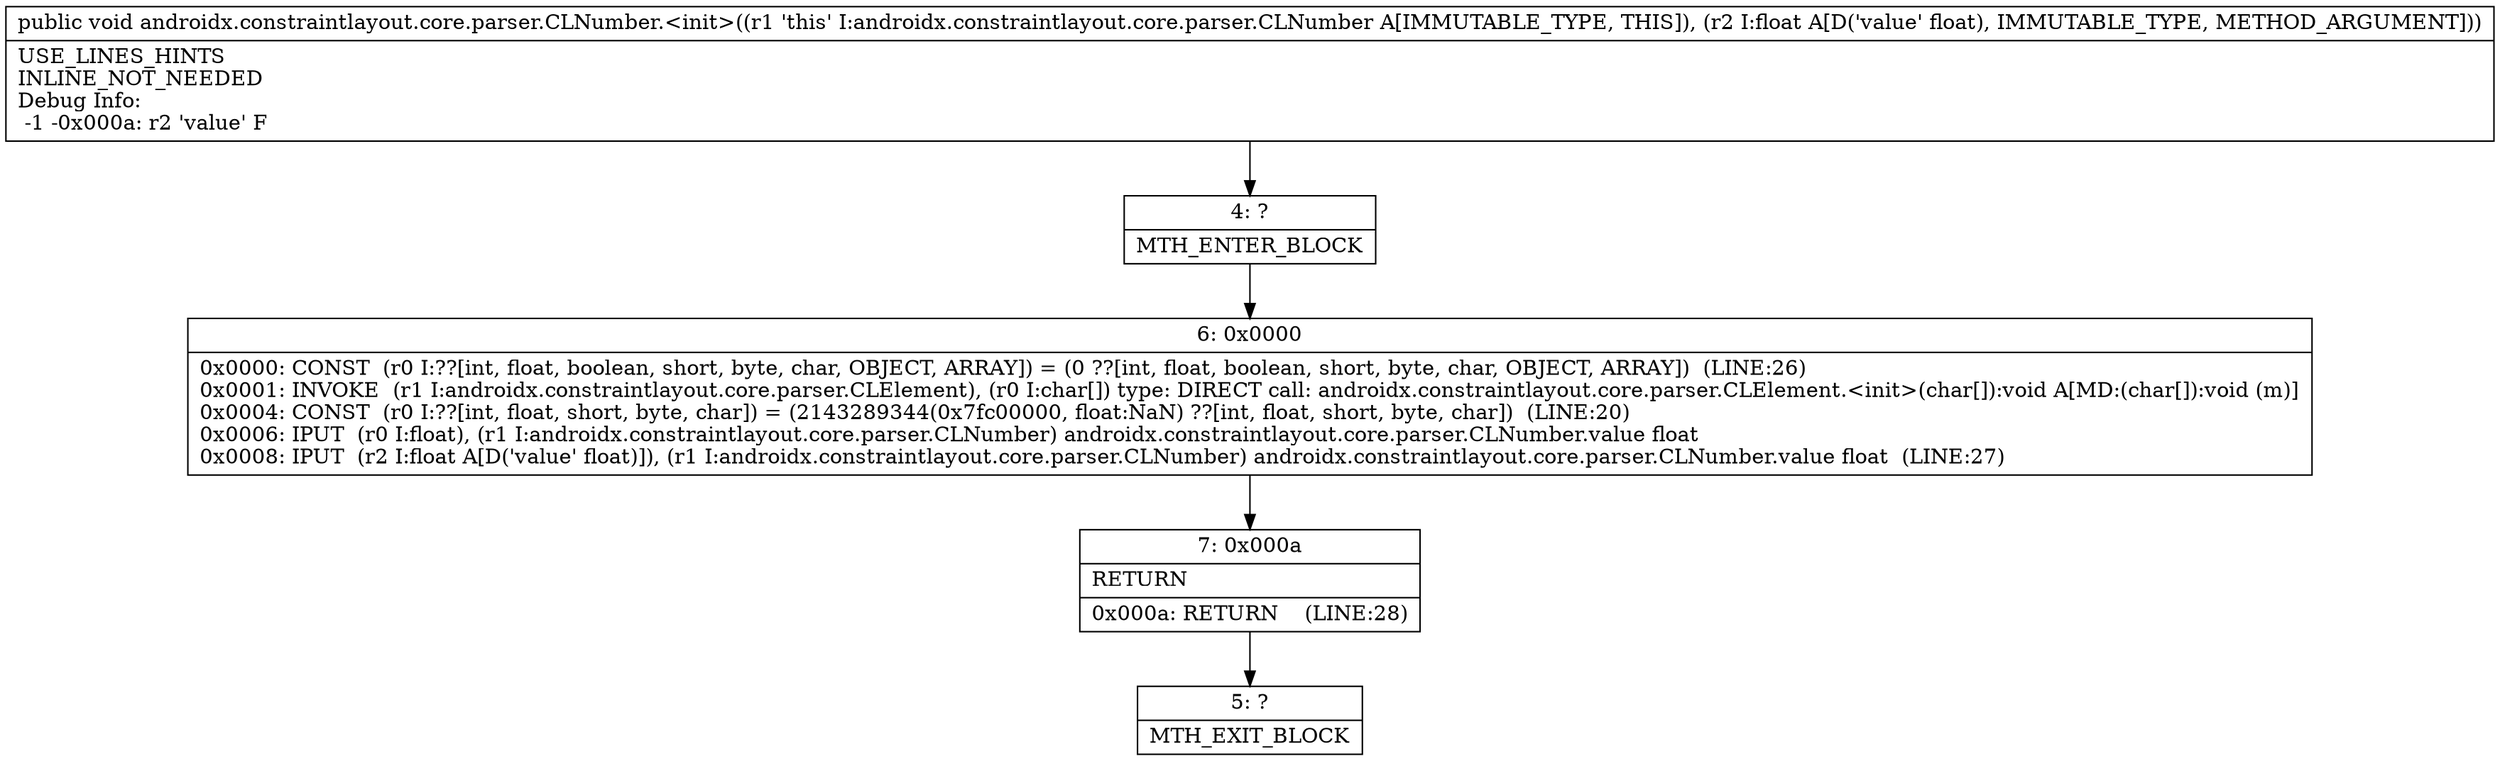 digraph "CFG forandroidx.constraintlayout.core.parser.CLNumber.\<init\>(F)V" {
Node_4 [shape=record,label="{4\:\ ?|MTH_ENTER_BLOCK\l}"];
Node_6 [shape=record,label="{6\:\ 0x0000|0x0000: CONST  (r0 I:??[int, float, boolean, short, byte, char, OBJECT, ARRAY]) = (0 ??[int, float, boolean, short, byte, char, OBJECT, ARRAY])  (LINE:26)\l0x0001: INVOKE  (r1 I:androidx.constraintlayout.core.parser.CLElement), (r0 I:char[]) type: DIRECT call: androidx.constraintlayout.core.parser.CLElement.\<init\>(char[]):void A[MD:(char[]):void (m)]\l0x0004: CONST  (r0 I:??[int, float, short, byte, char]) = (2143289344(0x7fc00000, float:NaN) ??[int, float, short, byte, char])  (LINE:20)\l0x0006: IPUT  (r0 I:float), (r1 I:androidx.constraintlayout.core.parser.CLNumber) androidx.constraintlayout.core.parser.CLNumber.value float \l0x0008: IPUT  (r2 I:float A[D('value' float)]), (r1 I:androidx.constraintlayout.core.parser.CLNumber) androidx.constraintlayout.core.parser.CLNumber.value float  (LINE:27)\l}"];
Node_7 [shape=record,label="{7\:\ 0x000a|RETURN\l|0x000a: RETURN    (LINE:28)\l}"];
Node_5 [shape=record,label="{5\:\ ?|MTH_EXIT_BLOCK\l}"];
MethodNode[shape=record,label="{public void androidx.constraintlayout.core.parser.CLNumber.\<init\>((r1 'this' I:androidx.constraintlayout.core.parser.CLNumber A[IMMUTABLE_TYPE, THIS]), (r2 I:float A[D('value' float), IMMUTABLE_TYPE, METHOD_ARGUMENT]))  | USE_LINES_HINTS\lINLINE_NOT_NEEDED\lDebug Info:\l  \-1 \-0x000a: r2 'value' F\l}"];
MethodNode -> Node_4;Node_4 -> Node_6;
Node_6 -> Node_7;
Node_7 -> Node_5;
}

